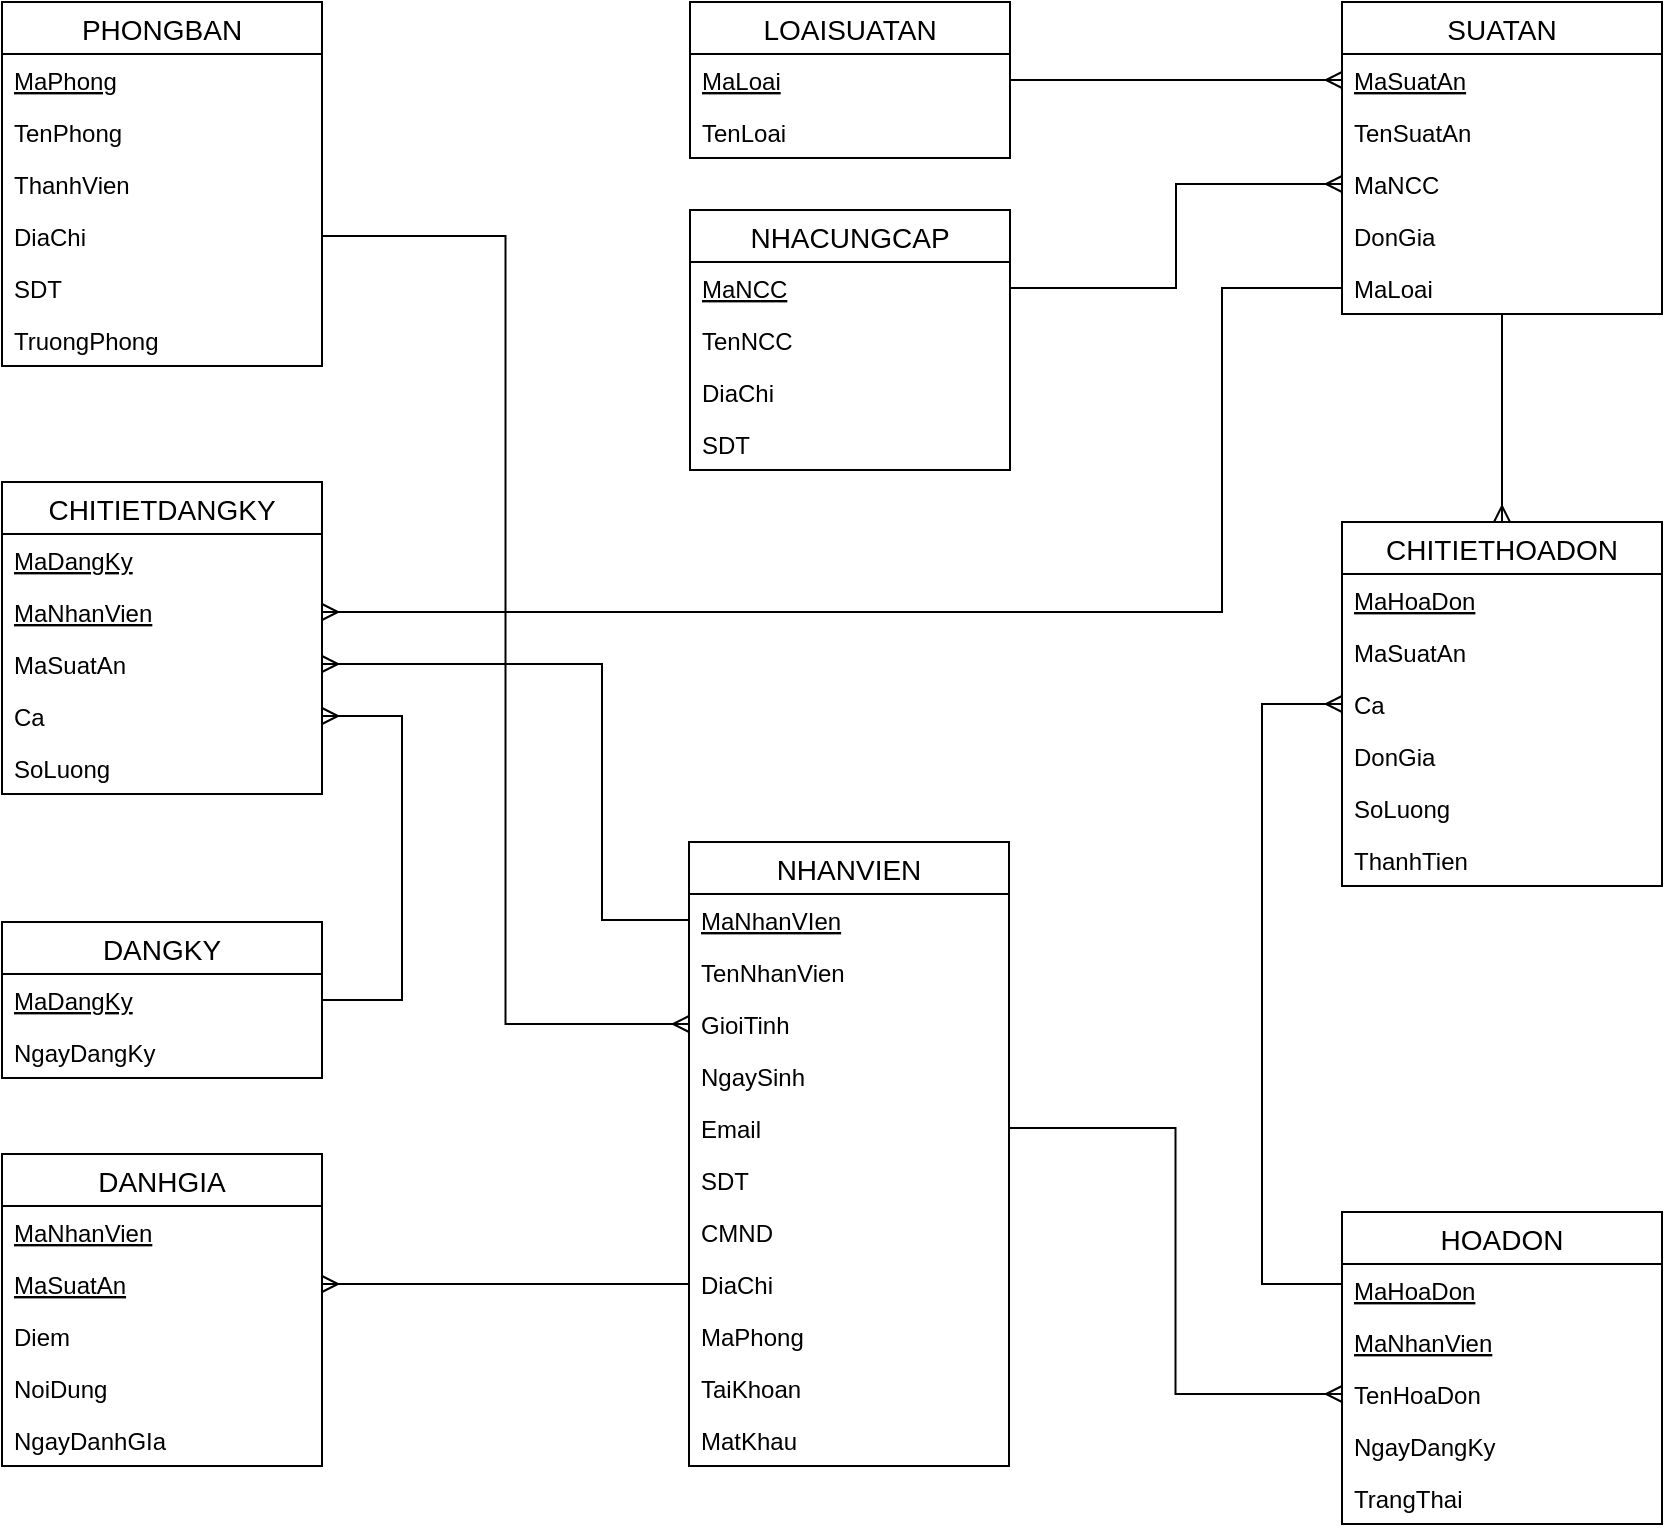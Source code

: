 <mxfile version="13.1.3" type="device"><diagram id="6rcYBphaDGggOVW5dCx1" name="Page-1"><mxGraphModel dx="1865" dy="1665" grid="1" gridSize="10" guides="1" tooltips="1" connect="1" arrows="1" fold="1" page="1" pageScale="1" pageWidth="827" pageHeight="1169" math="0" shadow="0"><root><mxCell id="0"/><mxCell id="1" parent="0"/><mxCell id="Ekv0OVVvqfxNzBEpDspk-61" value="PHONGBAN" style="swimlane;fontStyle=0;childLayout=stackLayout;horizontal=1;startSize=26;horizontalStack=0;resizeParent=1;resizeParentMax=0;resizeLast=0;collapsible=1;marginBottom=0;align=center;fontSize=14;labelBackgroundColor=none;" parent="1" vertex="1"><mxGeometry x="-90" y="-150" width="160" height="182" as="geometry"/></mxCell><mxCell id="Ekv0OVVvqfxNzBEpDspk-62" value="MaPhong" style="text;strokeColor=none;fillColor=none;spacingLeft=4;spacingRight=4;overflow=hidden;rotatable=0;points=[[0,0.5],[1,0.5]];portConstraint=eastwest;fontSize=12;fontStyle=4" parent="Ekv0OVVvqfxNzBEpDspk-61" vertex="1"><mxGeometry y="26" width="160" height="26" as="geometry"/></mxCell><mxCell id="Ekv0OVVvqfxNzBEpDspk-63" value="TenPhong" style="text;strokeColor=none;fillColor=none;spacingLeft=4;spacingRight=4;overflow=hidden;rotatable=0;points=[[0,0.5],[1,0.5]];portConstraint=eastwest;fontSize=12;" parent="Ekv0OVVvqfxNzBEpDspk-61" vertex="1"><mxGeometry y="52" width="160" height="26" as="geometry"/></mxCell><mxCell id="Ekv0OVVvqfxNzBEpDspk-64" value="ThanhVien" style="text;strokeColor=none;fillColor=none;spacingLeft=4;spacingRight=4;overflow=hidden;rotatable=0;points=[[0,0.5],[1,0.5]];portConstraint=eastwest;fontSize=12;" parent="Ekv0OVVvqfxNzBEpDspk-61" vertex="1"><mxGeometry y="78" width="160" height="26" as="geometry"/></mxCell><mxCell id="Ekv0OVVvqfxNzBEpDspk-65" value="DiaChi" style="text;strokeColor=none;fillColor=none;spacingLeft=4;spacingRight=4;overflow=hidden;rotatable=0;points=[[0,0.5],[1,0.5]];portConstraint=eastwest;fontSize=12;" parent="Ekv0OVVvqfxNzBEpDspk-61" vertex="1"><mxGeometry y="104" width="160" height="26" as="geometry"/></mxCell><mxCell id="Ekv0OVVvqfxNzBEpDspk-66" value="SDT" style="text;strokeColor=none;fillColor=none;spacingLeft=4;spacingRight=4;overflow=hidden;rotatable=0;points=[[0,0.5],[1,0.5]];portConstraint=eastwest;fontSize=12;" parent="Ekv0OVVvqfxNzBEpDspk-61" vertex="1"><mxGeometry y="130" width="160" height="26" as="geometry"/></mxCell><mxCell id="Ekv0OVVvqfxNzBEpDspk-67" value="TruongPhong" style="text;strokeColor=none;fillColor=none;spacingLeft=4;spacingRight=4;overflow=hidden;rotatable=0;points=[[0,0.5],[1,0.5]];portConstraint=eastwest;fontSize=12;" parent="Ekv0OVVvqfxNzBEpDspk-61" vertex="1"><mxGeometry y="156" width="160" height="26" as="geometry"/></mxCell><mxCell id="Ekv0OVVvqfxNzBEpDspk-25" value="SUATAN" style="swimlane;fontStyle=0;childLayout=stackLayout;horizontal=1;startSize=26;horizontalStack=0;resizeParent=1;resizeParentMax=0;resizeLast=0;collapsible=1;marginBottom=0;align=center;fontSize=14;labelBackgroundColor=none;" parent="1" vertex="1"><mxGeometry x="580" y="-150" width="160" height="156" as="geometry"/></mxCell><mxCell id="Ekv0OVVvqfxNzBEpDspk-26" value="MaSuatAn" style="text;strokeColor=none;fillColor=none;spacingLeft=4;spacingRight=4;overflow=hidden;rotatable=0;points=[[0,0.5],[1,0.5]];portConstraint=eastwest;fontSize=12;fontStyle=4" parent="Ekv0OVVvqfxNzBEpDspk-25" vertex="1"><mxGeometry y="26" width="160" height="26" as="geometry"/></mxCell><mxCell id="Ekv0OVVvqfxNzBEpDspk-27" value="TenSuatAn" style="text;strokeColor=none;fillColor=none;spacingLeft=4;spacingRight=4;overflow=hidden;rotatable=0;points=[[0,0.5],[1,0.5]];portConstraint=eastwest;fontSize=12;" parent="Ekv0OVVvqfxNzBEpDspk-25" vertex="1"><mxGeometry y="52" width="160" height="26" as="geometry"/></mxCell><mxCell id="Ekv0OVVvqfxNzBEpDspk-40" value="MaNCC" style="text;strokeColor=none;fillColor=none;spacingLeft=4;spacingRight=4;overflow=hidden;rotatable=0;points=[[0,0.5],[1,0.5]];portConstraint=eastwest;fontSize=12;" parent="Ekv0OVVvqfxNzBEpDspk-25" vertex="1"><mxGeometry y="78" width="160" height="26" as="geometry"/></mxCell><mxCell id="Ekv0OVVvqfxNzBEpDspk-29" value="DonGia" style="text;strokeColor=none;fillColor=none;spacingLeft=4;spacingRight=4;overflow=hidden;rotatable=0;points=[[0,0.5],[1,0.5]];portConstraint=eastwest;fontSize=12;" parent="Ekv0OVVvqfxNzBEpDspk-25" vertex="1"><mxGeometry y="104" width="160" height="26" as="geometry"/></mxCell><mxCell id="Ekv0OVVvqfxNzBEpDspk-30" value="MaLoai" style="text;strokeColor=none;fillColor=none;spacingLeft=4;spacingRight=4;overflow=hidden;rotatable=0;points=[[0,0.5],[1,0.5]];portConstraint=eastwest;fontSize=12;" parent="Ekv0OVVvqfxNzBEpDspk-25" vertex="1"><mxGeometry y="130" width="160" height="26" as="geometry"/></mxCell><mxCell id="Ekv0OVVvqfxNzBEpDspk-97" value="LOAISUATAN" style="swimlane;fontStyle=0;childLayout=stackLayout;horizontal=1;startSize=26;horizontalStack=0;resizeParent=1;resizeParentMax=0;resizeLast=0;collapsible=1;marginBottom=0;align=center;fontSize=14;labelBackgroundColor=none;" parent="1" vertex="1"><mxGeometry x="254" y="-150" width="160" height="78" as="geometry"/></mxCell><mxCell id="Ekv0OVVvqfxNzBEpDspk-98" value="MaLoai" style="text;strokeColor=none;fillColor=none;spacingLeft=4;spacingRight=4;overflow=hidden;rotatable=0;points=[[0,0.5],[1,0.5]];portConstraint=eastwest;fontSize=12;fontStyle=4" parent="Ekv0OVVvqfxNzBEpDspk-97" vertex="1"><mxGeometry y="26" width="160" height="26" as="geometry"/></mxCell><mxCell id="Ekv0OVVvqfxNzBEpDspk-99" value="TenLoai" style="text;strokeColor=none;fillColor=none;spacingLeft=4;spacingRight=4;overflow=hidden;rotatable=0;points=[[0,0.5],[1,0.5]];portConstraint=eastwest;fontSize=12;" parent="Ekv0OVVvqfxNzBEpDspk-97" vertex="1"><mxGeometry y="52" width="160" height="26" as="geometry"/></mxCell><mxCell id="Ekv0OVVvqfxNzBEpDspk-8" value="NHANVIEN" style="swimlane;fontStyle=0;childLayout=stackLayout;horizontal=1;startSize=26;horizontalStack=0;resizeParent=1;resizeParentMax=0;resizeLast=0;collapsible=1;marginBottom=0;align=center;fontSize=14;labelBackgroundColor=none;" parent="1" vertex="1"><mxGeometry x="253.5" y="270" width="160" height="312" as="geometry"/></mxCell><mxCell id="Ekv0OVVvqfxNzBEpDspk-9" value="MaNhanVIen" style="text;strokeColor=none;fillColor=none;spacingLeft=4;spacingRight=4;overflow=hidden;rotatable=0;points=[[0,0.5],[1,0.5]];portConstraint=eastwest;fontSize=12;fontStyle=4" parent="Ekv0OVVvqfxNzBEpDspk-8" vertex="1"><mxGeometry y="26" width="160" height="26" as="geometry"/></mxCell><mxCell id="Ekv0OVVvqfxNzBEpDspk-10" value="TenNhanVien" style="text;strokeColor=none;fillColor=none;spacingLeft=4;spacingRight=4;overflow=hidden;rotatable=0;points=[[0,0.5],[1,0.5]];portConstraint=eastwest;fontSize=12;" parent="Ekv0OVVvqfxNzBEpDspk-8" vertex="1"><mxGeometry y="52" width="160" height="26" as="geometry"/></mxCell><mxCell id="Ekv0OVVvqfxNzBEpDspk-11" value="GioiTinh" style="text;strokeColor=none;fillColor=none;spacingLeft=4;spacingRight=4;overflow=hidden;rotatable=0;points=[[0,0.5],[1,0.5]];portConstraint=eastwest;fontSize=12;" parent="Ekv0OVVvqfxNzBEpDspk-8" vertex="1"><mxGeometry y="78" width="160" height="26" as="geometry"/></mxCell><mxCell id="Ekv0OVVvqfxNzBEpDspk-16" value="NgaySinh" style="text;strokeColor=none;fillColor=none;spacingLeft=4;spacingRight=4;overflow=hidden;rotatable=0;points=[[0,0.5],[1,0.5]];portConstraint=eastwest;fontSize=12;" parent="Ekv0OVVvqfxNzBEpDspk-8" vertex="1"><mxGeometry y="104" width="160" height="26" as="geometry"/></mxCell><mxCell id="Ekv0OVVvqfxNzBEpDspk-17" value="Email" style="text;strokeColor=none;fillColor=none;spacingLeft=4;spacingRight=4;overflow=hidden;rotatable=0;points=[[0,0.5],[1,0.5]];portConstraint=eastwest;fontSize=12;" parent="Ekv0OVVvqfxNzBEpDspk-8" vertex="1"><mxGeometry y="130" width="160" height="26" as="geometry"/></mxCell><mxCell id="Ekv0OVVvqfxNzBEpDspk-18" value="SDT" style="text;strokeColor=none;fillColor=none;spacingLeft=4;spacingRight=4;overflow=hidden;rotatable=0;points=[[0,0.5],[1,0.5]];portConstraint=eastwest;fontSize=12;" parent="Ekv0OVVvqfxNzBEpDspk-8" vertex="1"><mxGeometry y="156" width="160" height="26" as="geometry"/></mxCell><mxCell id="Ekv0OVVvqfxNzBEpDspk-19" value="CMND" style="text;strokeColor=none;fillColor=none;spacingLeft=4;spacingRight=4;overflow=hidden;rotatable=0;points=[[0,0.5],[1,0.5]];portConstraint=eastwest;fontSize=12;" parent="Ekv0OVVvqfxNzBEpDspk-8" vertex="1"><mxGeometry y="182" width="160" height="26" as="geometry"/></mxCell><mxCell id="Ekv0OVVvqfxNzBEpDspk-20" value="DiaChi" style="text;strokeColor=none;fillColor=none;spacingLeft=4;spacingRight=4;overflow=hidden;rotatable=0;points=[[0,0.5],[1,0.5]];portConstraint=eastwest;fontSize=12;" parent="Ekv0OVVvqfxNzBEpDspk-8" vertex="1"><mxGeometry y="208" width="160" height="26" as="geometry"/></mxCell><mxCell id="Ekv0OVVvqfxNzBEpDspk-21" value="MaPhong" style="text;strokeColor=none;fillColor=none;spacingLeft=4;spacingRight=4;overflow=hidden;rotatable=0;points=[[0,0.5],[1,0.5]];portConstraint=eastwest;fontSize=12;" parent="Ekv0OVVvqfxNzBEpDspk-8" vertex="1"><mxGeometry y="234" width="160" height="26" as="geometry"/></mxCell><mxCell id="Ekv0OVVvqfxNzBEpDspk-23" value="TaiKhoan" style="text;strokeColor=none;fillColor=none;spacingLeft=4;spacingRight=4;overflow=hidden;rotatable=0;points=[[0,0.5],[1,0.5]];portConstraint=eastwest;fontSize=12;" parent="Ekv0OVVvqfxNzBEpDspk-8" vertex="1"><mxGeometry y="260" width="160" height="26" as="geometry"/></mxCell><mxCell id="Ekv0OVVvqfxNzBEpDspk-24" value="MatKhau" style="text;strokeColor=none;fillColor=none;spacingLeft=4;spacingRight=4;overflow=hidden;rotatable=0;points=[[0,0.5],[1,0.5]];portConstraint=eastwest;fontSize=12;" parent="Ekv0OVVvqfxNzBEpDspk-8" vertex="1"><mxGeometry y="286" width="160" height="26" as="geometry"/></mxCell><mxCell id="Ekv0OVVvqfxNzBEpDspk-160" style="edgeStyle=orthogonalEdgeStyle;rounded=0;orthogonalLoop=1;jettySize=auto;html=1;exitX=1;exitY=0.5;exitDx=0;exitDy=0;entryX=0;entryY=0.5;entryDx=0;entryDy=0;endArrow=ERmany;endFill=0;" parent="1" source="Ekv0OVVvqfxNzBEpDspk-17" target="Ekv0OVVvqfxNzBEpDspk-46" edge="1"><mxGeometry relative="1" as="geometry"/></mxCell><mxCell id="Ekv0OVVvqfxNzBEpDspk-161" style="edgeStyle=orthogonalEdgeStyle;rounded=0;orthogonalLoop=1;jettySize=auto;html=1;exitX=0;exitY=0.5;exitDx=0;exitDy=0;entryX=0;entryY=0.5;entryDx=0;entryDy=0;endArrow=ERmany;endFill=0;" parent="1" source="Ekv0OVVvqfxNzBEpDspk-45" target="Ekv0OVVvqfxNzBEpDspk-137" edge="1"><mxGeometry relative="1" as="geometry"><Array as="points"><mxPoint x="580" y="491"/><mxPoint x="540" y="491"/><mxPoint x="540" y="201"/></Array></mxGeometry></mxCell><mxCell id="Ekv0OVVvqfxNzBEpDspk-166" style="edgeStyle=orthogonalEdgeStyle;rounded=0;orthogonalLoop=1;jettySize=auto;html=1;exitX=1;exitY=0.5;exitDx=0;exitDy=0;entryX=0;entryY=0.5;entryDx=0;entryDy=0;endArrow=ERmany;endFill=0;" parent="1" source="Ekv0OVVvqfxNzBEpDspk-65" target="Ekv0OVVvqfxNzBEpDspk-11" edge="1"><mxGeometry relative="1" as="geometry"/></mxCell><mxCell id="Ekv0OVVvqfxNzBEpDspk-168" style="edgeStyle=orthogonalEdgeStyle;rounded=0;orthogonalLoop=1;jettySize=auto;html=1;exitX=1;exitY=0.5;exitDx=0;exitDy=0;entryX=0;entryY=0.5;entryDx=0;entryDy=0;endArrow=ERmany;endFill=0;" parent="1" source="Ekv0OVVvqfxNzBEpDspk-106" target="Ekv0OVVvqfxNzBEpDspk-40" edge="1"><mxGeometry relative="1" as="geometry"/></mxCell><mxCell id="Ekv0OVVvqfxNzBEpDspk-105" value="NHACUNGCAP" style="swimlane;fontStyle=0;childLayout=stackLayout;horizontal=1;startSize=26;horizontalStack=0;resizeParent=1;resizeParentMax=0;resizeLast=0;collapsible=1;marginBottom=0;align=center;fontSize=14;labelBackgroundColor=none;" parent="1" vertex="1"><mxGeometry x="254" y="-46" width="160" height="130" as="geometry"/></mxCell><mxCell id="Ekv0OVVvqfxNzBEpDspk-106" value="MaNCC" style="text;strokeColor=none;fillColor=none;spacingLeft=4;spacingRight=4;overflow=hidden;rotatable=0;points=[[0,0.5],[1,0.5]];portConstraint=eastwest;fontSize=12;fontStyle=4" parent="Ekv0OVVvqfxNzBEpDspk-105" vertex="1"><mxGeometry y="26" width="160" height="26" as="geometry"/></mxCell><mxCell id="Ekv0OVVvqfxNzBEpDspk-107" value="TenNCC" style="text;strokeColor=none;fillColor=none;spacingLeft=4;spacingRight=4;overflow=hidden;rotatable=0;points=[[0,0.5],[1,0.5]];portConstraint=eastwest;fontSize=12;" parent="Ekv0OVVvqfxNzBEpDspk-105" vertex="1"><mxGeometry y="52" width="160" height="26" as="geometry"/></mxCell><mxCell id="Ekv0OVVvqfxNzBEpDspk-108" value="DiaChi" style="text;strokeColor=none;fillColor=none;spacingLeft=4;spacingRight=4;overflow=hidden;rotatable=0;points=[[0,0.5],[1,0.5]];portConstraint=eastwest;fontSize=12;" parent="Ekv0OVVvqfxNzBEpDspk-105" vertex="1"><mxGeometry y="78" width="160" height="26" as="geometry"/></mxCell><mxCell id="Ekv0OVVvqfxNzBEpDspk-109" value="SDT" style="text;strokeColor=none;fillColor=none;spacingLeft=4;spacingRight=4;overflow=hidden;rotatable=0;points=[[0,0.5],[1,0.5]];portConstraint=eastwest;fontSize=12;" parent="Ekv0OVVvqfxNzBEpDspk-105" vertex="1"><mxGeometry y="104" width="160" height="26" as="geometry"/></mxCell><mxCell id="Ekv0OVVvqfxNzBEpDspk-169" style="edgeStyle=orthogonalEdgeStyle;rounded=0;orthogonalLoop=1;jettySize=auto;html=1;exitX=1;exitY=0.5;exitDx=0;exitDy=0;entryX=0;entryY=0.5;entryDx=0;entryDy=0;endArrow=ERmany;endFill=0;" parent="1" source="Ekv0OVVvqfxNzBEpDspk-98" target="Ekv0OVVvqfxNzBEpDspk-26" edge="1"><mxGeometry relative="1" as="geometry"/></mxCell><mxCell id="Ekv0OVVvqfxNzBEpDspk-171" value="CHITIETDANGKY" style="swimlane;fontStyle=0;childLayout=stackLayout;horizontal=1;startSize=26;horizontalStack=0;resizeParent=1;resizeParentMax=0;resizeLast=0;collapsible=1;marginBottom=0;align=center;fontSize=14;labelBackgroundColor=none;" parent="1" vertex="1"><mxGeometry x="-90" y="90" width="160" height="156" as="geometry"/></mxCell><mxCell id="Ekv0OVVvqfxNzBEpDspk-172" value="MaDangKy" style="text;strokeColor=none;fillColor=none;spacingLeft=4;spacingRight=4;overflow=hidden;rotatable=0;points=[[0,0.5],[1,0.5]];portConstraint=eastwest;fontSize=12;fontStyle=4" parent="Ekv0OVVvqfxNzBEpDspk-171" vertex="1"><mxGeometry y="26" width="160" height="26" as="geometry"/></mxCell><mxCell id="Ekv0OVVvqfxNzBEpDspk-173" value="MaNhanVien" style="text;strokeColor=none;fillColor=none;spacingLeft=4;spacingRight=4;overflow=hidden;rotatable=0;points=[[0,0.5],[1,0.5]];portConstraint=eastwest;fontSize=12;fontStyle=4" parent="Ekv0OVVvqfxNzBEpDspk-171" vertex="1"><mxGeometry y="52" width="160" height="26" as="geometry"/></mxCell><mxCell id="Ekv0OVVvqfxNzBEpDspk-174" value="MaSuatAn" style="text;strokeColor=none;fillColor=none;spacingLeft=4;spacingRight=4;overflow=hidden;rotatable=0;points=[[0,0.5],[1,0.5]];portConstraint=eastwest;fontSize=12;" parent="Ekv0OVVvqfxNzBEpDspk-171" vertex="1"><mxGeometry y="78" width="160" height="26" as="geometry"/></mxCell><mxCell id="Ekv0OVVvqfxNzBEpDspk-176" value="Ca" style="text;strokeColor=none;fillColor=none;spacingLeft=4;spacingRight=4;overflow=hidden;rotatable=0;points=[[0,0.5],[1,0.5]];portConstraint=eastwest;fontSize=12;" parent="Ekv0OVVvqfxNzBEpDspk-171" vertex="1"><mxGeometry y="104" width="160" height="26" as="geometry"/></mxCell><mxCell id="Ekv0OVVvqfxNzBEpDspk-177" value="SoLuong" style="text;strokeColor=none;fillColor=none;spacingLeft=4;spacingRight=4;overflow=hidden;rotatable=0;points=[[0,0.5],[1,0.5]];portConstraint=eastwest;fontSize=12;" parent="Ekv0OVVvqfxNzBEpDspk-171" vertex="1"><mxGeometry y="130" width="160" height="26" as="geometry"/></mxCell><mxCell id="Ekv0OVVvqfxNzBEpDspk-179" style="edgeStyle=orthogonalEdgeStyle;rounded=0;orthogonalLoop=1;jettySize=auto;html=1;exitX=0;exitY=0.5;exitDx=0;exitDy=0;entryX=1;entryY=0.5;entryDx=0;entryDy=0;endArrow=ERmany;endFill=0;" parent="1" source="Ekv0OVVvqfxNzBEpDspk-9" target="Ekv0OVVvqfxNzBEpDspk-174" edge="1"><mxGeometry relative="1" as="geometry"><Array as="points"><mxPoint x="210" y="309"/><mxPoint x="210" y="181"/></Array></mxGeometry></mxCell><mxCell id="Ekv0OVVvqfxNzBEpDspk-180" style="edgeStyle=orthogonalEdgeStyle;rounded=0;orthogonalLoop=1;jettySize=auto;html=1;exitX=0;exitY=0.5;exitDx=0;exitDy=0;entryX=1;entryY=0.5;entryDx=0;entryDy=0;endArrow=ERmany;endFill=0;" parent="1" source="Ekv0OVVvqfxNzBEpDspk-30" target="Ekv0OVVvqfxNzBEpDspk-173" edge="1"><mxGeometry relative="1" as="geometry"><mxPoint x="580" y="19" as="sourcePoint"/><Array as="points"><mxPoint x="520" y="-7"/><mxPoint x="520" y="155"/></Array></mxGeometry></mxCell><mxCell id="Ekv0OVVvqfxNzBEpDspk-188" style="edgeStyle=orthogonalEdgeStyle;rounded=0;orthogonalLoop=1;jettySize=auto;html=1;exitX=1;exitY=0.5;exitDx=0;exitDy=0;entryX=1;entryY=0.5;entryDx=0;entryDy=0;endArrow=ERmany;endFill=0;" parent="1" source="Ekv0OVVvqfxNzBEpDspk-182" target="Ekv0OVVvqfxNzBEpDspk-176" edge="1"><mxGeometry relative="1" as="geometry"><Array as="points"><mxPoint x="110" y="349"/><mxPoint x="110" y="207"/></Array></mxGeometry></mxCell><mxCell id="Ekv0OVVvqfxNzBEpDspk-194" style="edgeStyle=orthogonalEdgeStyle;rounded=0;orthogonalLoop=1;jettySize=auto;html=1;exitX=0.5;exitY=0;exitDx=0;exitDy=0;endArrow=none;endFill=0;startArrow=ERmany;startFill=0;" parent="1" edge="1"><mxGeometry relative="1" as="geometry"><mxPoint x="660" y="6" as="targetPoint"/><mxPoint x="660" y="110" as="sourcePoint"/></mxGeometry></mxCell><mxCell id="Ekv0OVVvqfxNzBEpDspk-131" value="CHITIETHOADON" style="swimlane;fontStyle=0;childLayout=stackLayout;horizontal=1;startSize=26;horizontalStack=0;resizeParent=1;resizeParentMax=0;resizeLast=0;collapsible=1;marginBottom=0;align=center;fontSize=14;labelBackgroundColor=none;" parent="1" vertex="1"><mxGeometry x="580" y="110" width="160" height="182" as="geometry"/></mxCell><mxCell id="Ekv0OVVvqfxNzBEpDspk-132" value="MaHoaDon" style="text;strokeColor=none;fillColor=none;spacingLeft=4;spacingRight=4;overflow=hidden;rotatable=0;points=[[0,0.5],[1,0.5]];portConstraint=eastwest;fontSize=12;fontStyle=4" parent="Ekv0OVVvqfxNzBEpDspk-131" vertex="1"><mxGeometry y="26" width="160" height="26" as="geometry"/></mxCell><mxCell id="Ekv0OVVvqfxNzBEpDspk-135" value="MaSuatAn" style="text;strokeColor=none;fillColor=none;spacingLeft=4;spacingRight=4;overflow=hidden;rotatable=0;points=[[0,0.5],[1,0.5]];portConstraint=eastwest;fontSize=12;" parent="Ekv0OVVvqfxNzBEpDspk-131" vertex="1"><mxGeometry y="52" width="160" height="26" as="geometry"/></mxCell><mxCell id="Ekv0OVVvqfxNzBEpDspk-137" value="Ca" style="text;strokeColor=none;fillColor=none;spacingLeft=4;spacingRight=4;overflow=hidden;rotatable=0;points=[[0,0.5],[1,0.5]];portConstraint=eastwest;fontSize=12;" parent="Ekv0OVVvqfxNzBEpDspk-131" vertex="1"><mxGeometry y="78" width="160" height="26" as="geometry"/></mxCell><mxCell id="Ekv0OVVvqfxNzBEpDspk-138" value="DonGia" style="text;strokeColor=none;fillColor=none;spacingLeft=4;spacingRight=4;overflow=hidden;rotatable=0;points=[[0,0.5],[1,0.5]];portConstraint=eastwest;fontSize=12;" parent="Ekv0OVVvqfxNzBEpDspk-131" vertex="1"><mxGeometry y="104" width="160" height="26" as="geometry"/></mxCell><mxCell id="Ekv0OVVvqfxNzBEpDspk-139" value="SoLuong" style="text;strokeColor=none;fillColor=none;spacingLeft=4;spacingRight=4;overflow=hidden;rotatable=0;points=[[0,0.5],[1,0.5]];portConstraint=eastwest;fontSize=12;" parent="Ekv0OVVvqfxNzBEpDspk-131" vertex="1"><mxGeometry y="130" width="160" height="26" as="geometry"/></mxCell><mxCell id="Ekv0OVVvqfxNzBEpDspk-140" value="ThanhTien" style="text;strokeColor=none;fillColor=none;spacingLeft=4;spacingRight=4;overflow=hidden;rotatable=0;points=[[0,0.5],[1,0.5]];portConstraint=eastwest;fontSize=12;" parent="Ekv0OVVvqfxNzBEpDspk-131" vertex="1"><mxGeometry y="156" width="160" height="26" as="geometry"/></mxCell><mxCell id="Ekv0OVVvqfxNzBEpDspk-83" value="DANHGIA" style="swimlane;fontStyle=0;childLayout=stackLayout;horizontal=1;startSize=26;horizontalStack=0;resizeParent=1;resizeParentMax=0;resizeLast=0;collapsible=1;marginBottom=0;align=center;fontSize=14;labelBackgroundColor=none;" parent="1" vertex="1"><mxGeometry x="-90" y="426" width="160" height="156" as="geometry"/></mxCell><mxCell id="Ekv0OVVvqfxNzBEpDspk-84" value="MaNhanVien" style="text;strokeColor=none;fillColor=none;spacingLeft=4;spacingRight=4;overflow=hidden;rotatable=0;points=[[0,0.5],[1,0.5]];portConstraint=eastwest;fontSize=12;fontStyle=4" parent="Ekv0OVVvqfxNzBEpDspk-83" vertex="1"><mxGeometry y="26" width="160" height="26" as="geometry"/></mxCell><mxCell id="Ekv0OVVvqfxNzBEpDspk-85" value="MaSuatAn" style="text;strokeColor=none;fillColor=none;spacingLeft=4;spacingRight=4;overflow=hidden;rotatable=0;points=[[0,0.5],[1,0.5]];portConstraint=eastwest;fontSize=12;fontStyle=4" parent="Ekv0OVVvqfxNzBEpDspk-83" vertex="1"><mxGeometry y="52" width="160" height="26" as="geometry"/></mxCell><mxCell id="Ekv0OVVvqfxNzBEpDspk-87" value="Diem" style="text;strokeColor=none;fillColor=none;spacingLeft=4;spacingRight=4;overflow=hidden;rotatable=0;points=[[0,0.5],[1,0.5]];portConstraint=eastwest;fontSize=12;" parent="Ekv0OVVvqfxNzBEpDspk-83" vertex="1"><mxGeometry y="78" width="160" height="26" as="geometry"/></mxCell><mxCell id="Ekv0OVVvqfxNzBEpDspk-88" value="NoiDung" style="text;strokeColor=none;fillColor=none;spacingLeft=4;spacingRight=4;overflow=hidden;rotatable=0;points=[[0,0.5],[1,0.5]];portConstraint=eastwest;fontSize=12;" parent="Ekv0OVVvqfxNzBEpDspk-83" vertex="1"><mxGeometry y="104" width="160" height="26" as="geometry"/></mxCell><mxCell id="Ekv0OVVvqfxNzBEpDspk-89" value="NgayDanhGIa" style="text;strokeColor=none;fillColor=none;spacingLeft=4;spacingRight=4;overflow=hidden;rotatable=0;points=[[0,0.5],[1,0.5]];portConstraint=eastwest;fontSize=12;" parent="Ekv0OVVvqfxNzBEpDspk-83" vertex="1"><mxGeometry y="130" width="160" height="26" as="geometry"/></mxCell><mxCell id="Ekv0OVVvqfxNzBEpDspk-181" value="DANGKY" style="swimlane;fontStyle=0;childLayout=stackLayout;horizontal=1;startSize=26;horizontalStack=0;resizeParent=1;resizeParentMax=0;resizeLast=0;collapsible=1;marginBottom=0;align=center;fontSize=14;labelBackgroundColor=none;" parent="1" vertex="1"><mxGeometry x="-90" y="310" width="160" height="78" as="geometry"/></mxCell><mxCell id="Ekv0OVVvqfxNzBEpDspk-182" value="MaDangKy" style="text;strokeColor=none;fillColor=none;spacingLeft=4;spacingRight=4;overflow=hidden;rotatable=0;points=[[0,0.5],[1,0.5]];portConstraint=eastwest;fontSize=12;fontStyle=4" parent="Ekv0OVVvqfxNzBEpDspk-181" vertex="1"><mxGeometry y="26" width="160" height="26" as="geometry"/></mxCell><mxCell id="Ekv0OVVvqfxNzBEpDspk-187" value="NgayDangKy" style="text;strokeColor=none;fillColor=none;spacingLeft=4;spacingRight=4;overflow=hidden;rotatable=0;points=[[0,0.5],[1,0.5]];portConstraint=eastwest;fontSize=12;" parent="Ekv0OVVvqfxNzBEpDspk-181" vertex="1"><mxGeometry y="52" width="160" height="26" as="geometry"/></mxCell><mxCell id="Mdh5CVGZr4dAuLIQL9-p-1" style="edgeStyle=orthogonalEdgeStyle;rounded=0;orthogonalLoop=1;jettySize=auto;html=1;exitX=0;exitY=0.5;exitDx=0;exitDy=0;entryX=1;entryY=0.5;entryDx=0;entryDy=0;endArrow=ERmany;endFill=0;" parent="1" source="Ekv0OVVvqfxNzBEpDspk-20" target="Ekv0OVVvqfxNzBEpDspk-85" edge="1"><mxGeometry relative="1" as="geometry"/></mxCell><mxCell id="Ekv0OVVvqfxNzBEpDspk-44" value="HOADON" style="swimlane;fontStyle=0;childLayout=stackLayout;horizontal=1;startSize=26;horizontalStack=0;resizeParent=1;resizeParentMax=0;resizeLast=0;collapsible=1;marginBottom=0;align=center;fontSize=14;labelBackgroundColor=none;" parent="1" vertex="1"><mxGeometry x="580" y="455" width="160" height="156" as="geometry"/></mxCell><mxCell id="Ekv0OVVvqfxNzBEpDspk-45" value="MaHoaDon" style="text;strokeColor=none;fillColor=none;spacingLeft=4;spacingRight=4;overflow=hidden;rotatable=0;points=[[0,0.5],[1,0.5]];portConstraint=eastwest;fontSize=12;fontStyle=4" parent="Ekv0OVVvqfxNzBEpDspk-44" vertex="1"><mxGeometry y="26" width="160" height="26" as="geometry"/></mxCell><mxCell id="mwP9aDt2ZOL8rbV_fSS2-1" value="MaNhanVien" style="text;strokeColor=none;fillColor=none;spacingLeft=4;spacingRight=4;overflow=hidden;rotatable=0;points=[[0,0.5],[1,0.5]];portConstraint=eastwest;fontSize=12;fontStyle=4" vertex="1" parent="Ekv0OVVvqfxNzBEpDspk-44"><mxGeometry y="52" width="160" height="26" as="geometry"/></mxCell><mxCell id="Ekv0OVVvqfxNzBEpDspk-46" value="TenHoaDon" style="text;strokeColor=none;fillColor=none;spacingLeft=4;spacingRight=4;overflow=hidden;rotatable=0;points=[[0,0.5],[1,0.5]];portConstraint=eastwest;fontSize=12;" parent="Ekv0OVVvqfxNzBEpDspk-44" vertex="1"><mxGeometry y="78" width="160" height="26" as="geometry"/></mxCell><mxCell id="Ekv0OVVvqfxNzBEpDspk-47" value="NgayDangKy" style="text;strokeColor=none;fillColor=none;spacingLeft=4;spacingRight=4;overflow=hidden;rotatable=0;points=[[0,0.5],[1,0.5]];portConstraint=eastwest;fontSize=12;" parent="Ekv0OVVvqfxNzBEpDspk-44" vertex="1"><mxGeometry y="104" width="160" height="26" as="geometry"/></mxCell><mxCell id="Ekv0OVVvqfxNzBEpDspk-56" value="TrangThai" style="text;strokeColor=none;fillColor=none;spacingLeft=4;spacingRight=4;overflow=hidden;rotatable=0;points=[[0,0.5],[1,0.5]];portConstraint=eastwest;fontSize=12;" parent="Ekv0OVVvqfxNzBEpDspk-44" vertex="1"><mxGeometry y="130" width="160" height="26" as="geometry"/></mxCell></root></mxGraphModel></diagram></mxfile>